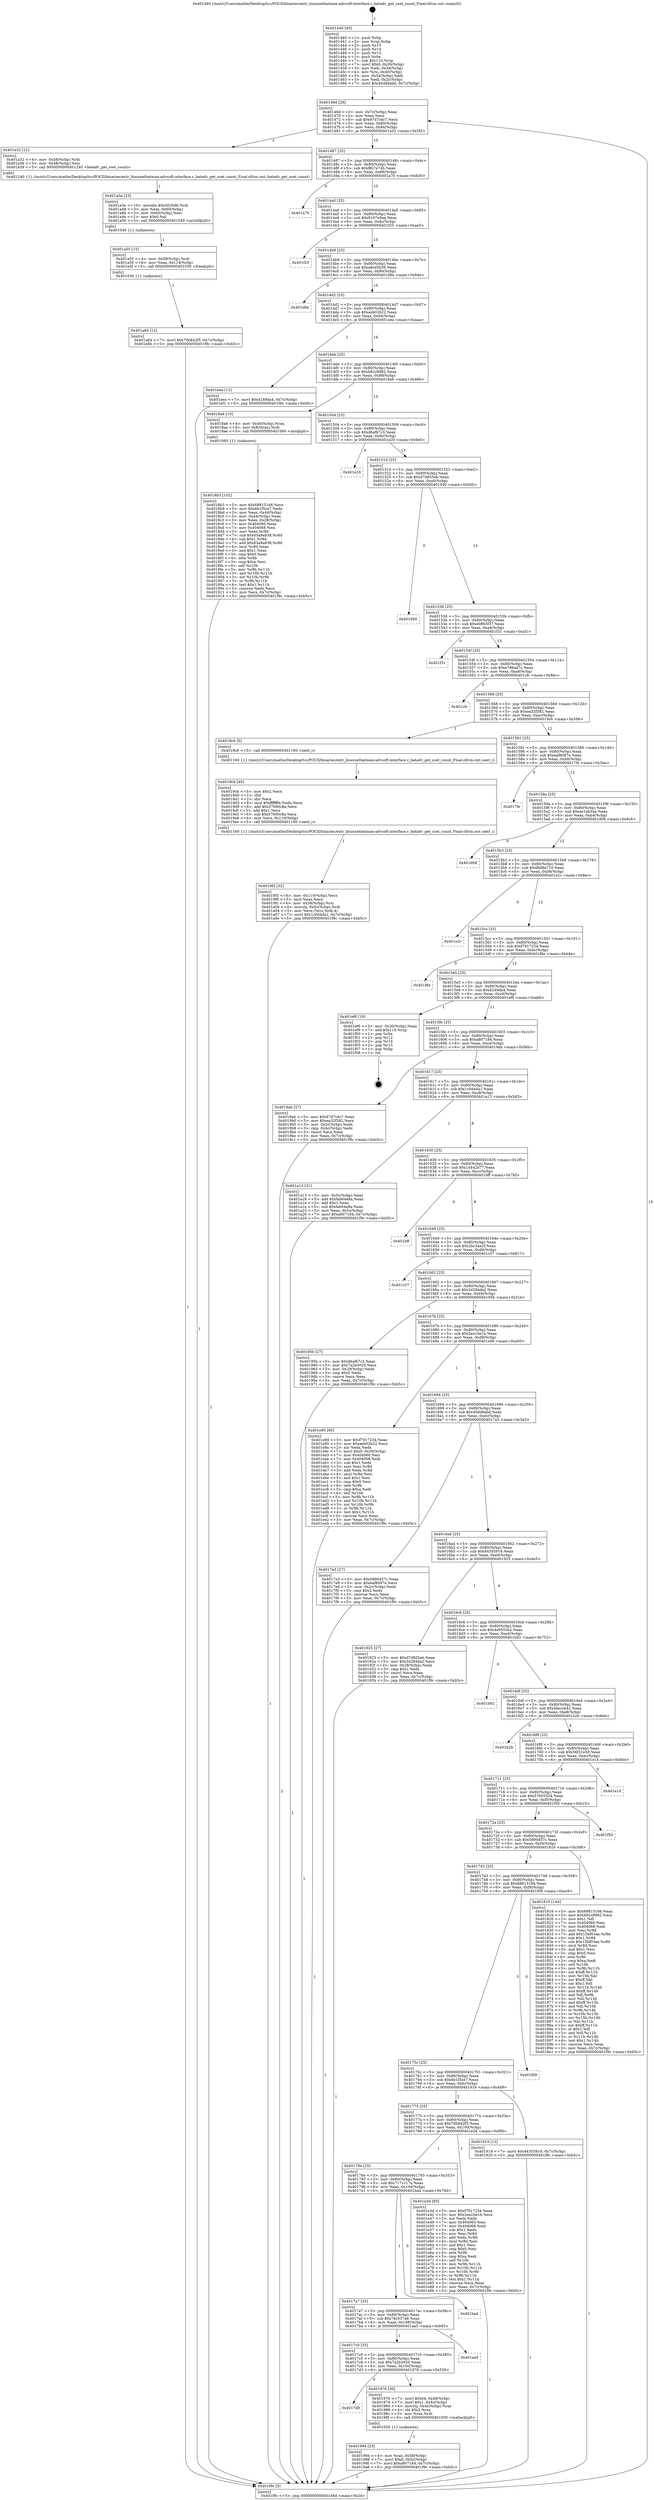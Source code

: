 digraph "0x401440" {
  label = "0x401440 (/mnt/c/Users/mathe/Desktop/tcc/POCII/binaries/extr_linuxnetbatman-advsoft-interface.c_batadv_get_sset_count_Final-ollvm.out::main(0))"
  labelloc = "t"
  node[shape=record]

  Entry [label="",width=0.3,height=0.3,shape=circle,fillcolor=black,style=filled]
  "0x40146d" [label="{
     0x40146d [26]\l
     | [instrs]\l
     &nbsp;&nbsp;0x40146d \<+3\>: mov -0x7c(%rbp),%eax\l
     &nbsp;&nbsp;0x401470 \<+2\>: mov %eax,%ecx\l
     &nbsp;&nbsp;0x401472 \<+6\>: sub $0x87d7cdc7,%ecx\l
     &nbsp;&nbsp;0x401478 \<+3\>: mov %eax,-0x80(%rbp)\l
     &nbsp;&nbsp;0x40147b \<+6\>: mov %ecx,-0x84(%rbp)\l
     &nbsp;&nbsp;0x401481 \<+6\>: je 0000000000401a32 \<main+0x5f2\>\l
  }"]
  "0x401a32" [label="{
     0x401a32 [12]\l
     | [instrs]\l
     &nbsp;&nbsp;0x401a32 \<+4\>: mov -0x58(%rbp),%rdi\l
     &nbsp;&nbsp;0x401a36 \<+3\>: mov -0x48(%rbp),%esi\l
     &nbsp;&nbsp;0x401a39 \<+5\>: call 0000000000401240 \<batadv_get_sset_count\>\l
     | [calls]\l
     &nbsp;&nbsp;0x401240 \{1\} (/mnt/c/Users/mathe/Desktop/tcc/POCII/binaries/extr_linuxnetbatman-advsoft-interface.c_batadv_get_sset_count_Final-ollvm.out::batadv_get_sset_count)\l
  }"]
  "0x401487" [label="{
     0x401487 [25]\l
     | [instrs]\l
     &nbsp;&nbsp;0x401487 \<+5\>: jmp 000000000040148c \<main+0x4c\>\l
     &nbsp;&nbsp;0x40148c \<+3\>: mov -0x80(%rbp),%eax\l
     &nbsp;&nbsp;0x40148f \<+5\>: sub $0x8fc7e74b,%eax\l
     &nbsp;&nbsp;0x401494 \<+6\>: mov %eax,-0x88(%rbp)\l
     &nbsp;&nbsp;0x40149a \<+6\>: je 0000000000401a70 \<main+0x630\>\l
  }"]
  Exit [label="",width=0.3,height=0.3,shape=circle,fillcolor=black,style=filled,peripheries=2]
  "0x401a70" [label="{
     0x401a70\l
  }", style=dashed]
  "0x4014a0" [label="{
     0x4014a0 [25]\l
     | [instrs]\l
     &nbsp;&nbsp;0x4014a0 \<+5\>: jmp 00000000004014a5 \<main+0x65\>\l
     &nbsp;&nbsp;0x4014a5 \<+3\>: mov -0x80(%rbp),%eax\l
     &nbsp;&nbsp;0x4014a8 \<+5\>: sub $0x9167e9aa,%eax\l
     &nbsp;&nbsp;0x4014ad \<+6\>: mov %eax,-0x8c(%rbp)\l
     &nbsp;&nbsp;0x4014b3 \<+6\>: je 0000000000401f25 \<main+0xae5\>\l
  }"]
  "0x401a64" [label="{
     0x401a64 [12]\l
     | [instrs]\l
     &nbsp;&nbsp;0x401a64 \<+7\>: movl $0x70b842f5,-0x7c(%rbp)\l
     &nbsp;&nbsp;0x401a6b \<+5\>: jmp 0000000000401f9c \<main+0xb5c\>\l
  }"]
  "0x401f25" [label="{
     0x401f25\l
  }", style=dashed]
  "0x4014b9" [label="{
     0x4014b9 [25]\l
     | [instrs]\l
     &nbsp;&nbsp;0x4014b9 \<+5\>: jmp 00000000004014be \<main+0x7e\>\l
     &nbsp;&nbsp;0x4014be \<+3\>: mov -0x80(%rbp),%eax\l
     &nbsp;&nbsp;0x4014c1 \<+5\>: sub $0xa8cd5b39,%eax\l
     &nbsp;&nbsp;0x4014c6 \<+6\>: mov %eax,-0x90(%rbp)\l
     &nbsp;&nbsp;0x4014cc \<+6\>: je 0000000000401d8e \<main+0x94e\>\l
  }"]
  "0x401a55" [label="{
     0x401a55 [15]\l
     | [instrs]\l
     &nbsp;&nbsp;0x401a55 \<+4\>: mov -0x58(%rbp),%rdi\l
     &nbsp;&nbsp;0x401a59 \<+6\>: mov %eax,-0x114(%rbp)\l
     &nbsp;&nbsp;0x401a5f \<+5\>: call 0000000000401030 \<free@plt\>\l
     | [calls]\l
     &nbsp;&nbsp;0x401030 \{1\} (unknown)\l
  }"]
  "0x401d8e" [label="{
     0x401d8e\l
  }", style=dashed]
  "0x4014d2" [label="{
     0x4014d2 [25]\l
     | [instrs]\l
     &nbsp;&nbsp;0x4014d2 \<+5\>: jmp 00000000004014d7 \<main+0x97\>\l
     &nbsp;&nbsp;0x4014d7 \<+3\>: mov -0x80(%rbp),%eax\l
     &nbsp;&nbsp;0x4014da \<+5\>: sub $0xaeb02b22,%eax\l
     &nbsp;&nbsp;0x4014df \<+6\>: mov %eax,-0x94(%rbp)\l
     &nbsp;&nbsp;0x4014e5 \<+6\>: je 0000000000401eea \<main+0xaaa\>\l
  }"]
  "0x401a3e" [label="{
     0x401a3e [23]\l
     | [instrs]\l
     &nbsp;&nbsp;0x401a3e \<+10\>: movabs $0x4020d6,%rdi\l
     &nbsp;&nbsp;0x401a48 \<+3\>: mov %eax,-0x60(%rbp)\l
     &nbsp;&nbsp;0x401a4b \<+3\>: mov -0x60(%rbp),%esi\l
     &nbsp;&nbsp;0x401a4e \<+2\>: mov $0x0,%al\l
     &nbsp;&nbsp;0x401a50 \<+5\>: call 0000000000401040 \<printf@plt\>\l
     | [calls]\l
     &nbsp;&nbsp;0x401040 \{1\} (unknown)\l
  }"]
  "0x401eea" [label="{
     0x401eea [12]\l
     | [instrs]\l
     &nbsp;&nbsp;0x401eea \<+7\>: movl $0x4249da4,-0x7c(%rbp)\l
     &nbsp;&nbsp;0x401ef1 \<+5\>: jmp 0000000000401f9c \<main+0xb5c\>\l
  }"]
  "0x4014eb" [label="{
     0x4014eb [25]\l
     | [instrs]\l
     &nbsp;&nbsp;0x4014eb \<+5\>: jmp 00000000004014f0 \<main+0xb0\>\l
     &nbsp;&nbsp;0x4014f0 \<+3\>: mov -0x80(%rbp),%eax\l
     &nbsp;&nbsp;0x4014f3 \<+5\>: sub $0xb92c9982,%eax\l
     &nbsp;&nbsp;0x4014f8 \<+6\>: mov %eax,-0x98(%rbp)\l
     &nbsp;&nbsp;0x4014fe \<+6\>: je 00000000004018a6 \<main+0x466\>\l
  }"]
  "0x4019f3" [label="{
     0x4019f3 [32]\l
     | [instrs]\l
     &nbsp;&nbsp;0x4019f3 \<+6\>: mov -0x110(%rbp),%ecx\l
     &nbsp;&nbsp;0x4019f9 \<+3\>: imul %eax,%ecx\l
     &nbsp;&nbsp;0x4019fc \<+4\>: mov -0x58(%rbp),%rsi\l
     &nbsp;&nbsp;0x401a00 \<+4\>: movslq -0x5c(%rbp),%rdi\l
     &nbsp;&nbsp;0x401a04 \<+3\>: mov %ecx,(%rsi,%rdi,4)\l
     &nbsp;&nbsp;0x401a07 \<+7\>: movl $0x1c0d4da1,-0x7c(%rbp)\l
     &nbsp;&nbsp;0x401a0e \<+5\>: jmp 0000000000401f9c \<main+0xb5c\>\l
  }"]
  "0x4018a6" [label="{
     0x4018a6 [13]\l
     | [instrs]\l
     &nbsp;&nbsp;0x4018a6 \<+4\>: mov -0x40(%rbp),%rax\l
     &nbsp;&nbsp;0x4018aa \<+4\>: mov 0x8(%rax),%rdi\l
     &nbsp;&nbsp;0x4018ae \<+5\>: call 0000000000401060 \<atoi@plt\>\l
     | [calls]\l
     &nbsp;&nbsp;0x401060 \{1\} (unknown)\l
  }"]
  "0x401504" [label="{
     0x401504 [25]\l
     | [instrs]\l
     &nbsp;&nbsp;0x401504 \<+5\>: jmp 0000000000401509 \<main+0xc9\>\l
     &nbsp;&nbsp;0x401509 \<+3\>: mov -0x80(%rbp),%eax\l
     &nbsp;&nbsp;0x40150c \<+5\>: sub $0xd6afb7c3,%eax\l
     &nbsp;&nbsp;0x401511 \<+6\>: mov %eax,-0x9c(%rbp)\l
     &nbsp;&nbsp;0x401517 \<+6\>: je 0000000000401e20 \<main+0x9e0\>\l
  }"]
  "0x4019cb" [label="{
     0x4019cb [40]\l
     | [instrs]\l
     &nbsp;&nbsp;0x4019cb \<+5\>: mov $0x2,%ecx\l
     &nbsp;&nbsp;0x4019d0 \<+1\>: cltd\l
     &nbsp;&nbsp;0x4019d1 \<+2\>: idiv %ecx\l
     &nbsp;&nbsp;0x4019d3 \<+6\>: imul $0xfffffffe,%edx,%ecx\l
     &nbsp;&nbsp;0x4019d9 \<+6\>: add $0x57690c8a,%ecx\l
     &nbsp;&nbsp;0x4019df \<+3\>: add $0x1,%ecx\l
     &nbsp;&nbsp;0x4019e2 \<+6\>: sub $0x57690c8a,%ecx\l
     &nbsp;&nbsp;0x4019e8 \<+6\>: mov %ecx,-0x110(%rbp)\l
     &nbsp;&nbsp;0x4019ee \<+5\>: call 0000000000401160 \<next_i\>\l
     | [calls]\l
     &nbsp;&nbsp;0x401160 \{1\} (/mnt/c/Users/mathe/Desktop/tcc/POCII/binaries/extr_linuxnetbatman-advsoft-interface.c_batadv_get_sset_count_Final-ollvm.out::next_i)\l
  }"]
  "0x401e20" [label="{
     0x401e20\l
  }", style=dashed]
  "0x40151d" [label="{
     0x40151d [25]\l
     | [instrs]\l
     &nbsp;&nbsp;0x40151d \<+5\>: jmp 0000000000401522 \<main+0xe2\>\l
     &nbsp;&nbsp;0x401522 \<+3\>: mov -0x80(%rbp),%eax\l
     &nbsp;&nbsp;0x401525 \<+5\>: sub $0xd7d855eb,%eax\l
     &nbsp;&nbsp;0x40152a \<+6\>: mov %eax,-0xa0(%rbp)\l
     &nbsp;&nbsp;0x401530 \<+6\>: je 0000000000401940 \<main+0x500\>\l
  }"]
  "0x401994" [label="{
     0x401994 [23]\l
     | [instrs]\l
     &nbsp;&nbsp;0x401994 \<+4\>: mov %rax,-0x58(%rbp)\l
     &nbsp;&nbsp;0x401998 \<+7\>: movl $0x0,-0x5c(%rbp)\l
     &nbsp;&nbsp;0x40199f \<+7\>: movl $0xa807184,-0x7c(%rbp)\l
     &nbsp;&nbsp;0x4019a6 \<+5\>: jmp 0000000000401f9c \<main+0xb5c\>\l
  }"]
  "0x401940" [label="{
     0x401940\l
  }", style=dashed]
  "0x401536" [label="{
     0x401536 [25]\l
     | [instrs]\l
     &nbsp;&nbsp;0x401536 \<+5\>: jmp 000000000040153b \<main+0xfb\>\l
     &nbsp;&nbsp;0x40153b \<+3\>: mov -0x80(%rbp),%eax\l
     &nbsp;&nbsp;0x40153e \<+5\>: sub $0xe0865f37,%eax\l
     &nbsp;&nbsp;0x401543 \<+6\>: mov %eax,-0xa4(%rbp)\l
     &nbsp;&nbsp;0x401549 \<+6\>: je 0000000000401f31 \<main+0xaf1\>\l
  }"]
  "0x4017d9" [label="{
     0x4017d9\l
  }", style=dashed]
  "0x401f31" [label="{
     0x401f31\l
  }", style=dashed]
  "0x40154f" [label="{
     0x40154f [25]\l
     | [instrs]\l
     &nbsp;&nbsp;0x40154f \<+5\>: jmp 0000000000401554 \<main+0x114\>\l
     &nbsp;&nbsp;0x401554 \<+3\>: mov -0x80(%rbp),%eax\l
     &nbsp;&nbsp;0x401557 \<+5\>: sub $0xe786ad7c,%eax\l
     &nbsp;&nbsp;0x40155c \<+6\>: mov %eax,-0xa8(%rbp)\l
     &nbsp;&nbsp;0x401562 \<+6\>: je 0000000000401cfc \<main+0x8bc\>\l
  }"]
  "0x401976" [label="{
     0x401976 [30]\l
     | [instrs]\l
     &nbsp;&nbsp;0x401976 \<+7\>: movl $0x64,-0x48(%rbp)\l
     &nbsp;&nbsp;0x40197d \<+7\>: movl $0x1,-0x4c(%rbp)\l
     &nbsp;&nbsp;0x401984 \<+4\>: movslq -0x4c(%rbp),%rax\l
     &nbsp;&nbsp;0x401988 \<+4\>: shl $0x2,%rax\l
     &nbsp;&nbsp;0x40198c \<+3\>: mov %rax,%rdi\l
     &nbsp;&nbsp;0x40198f \<+5\>: call 0000000000401050 \<malloc@plt\>\l
     | [calls]\l
     &nbsp;&nbsp;0x401050 \{1\} (unknown)\l
  }"]
  "0x401cfc" [label="{
     0x401cfc\l
  }", style=dashed]
  "0x401568" [label="{
     0x401568 [25]\l
     | [instrs]\l
     &nbsp;&nbsp;0x401568 \<+5\>: jmp 000000000040156d \<main+0x12d\>\l
     &nbsp;&nbsp;0x40156d \<+3\>: mov -0x80(%rbp),%eax\l
     &nbsp;&nbsp;0x401570 \<+5\>: sub $0xea32f382,%eax\l
     &nbsp;&nbsp;0x401575 \<+6\>: mov %eax,-0xac(%rbp)\l
     &nbsp;&nbsp;0x40157b \<+6\>: je 00000000004019c6 \<main+0x586\>\l
  }"]
  "0x4017c0" [label="{
     0x4017c0 [25]\l
     | [instrs]\l
     &nbsp;&nbsp;0x4017c0 \<+5\>: jmp 00000000004017c5 \<main+0x385\>\l
     &nbsp;&nbsp;0x4017c5 \<+3\>: mov -0x80(%rbp),%eax\l
     &nbsp;&nbsp;0x4017c8 \<+5\>: sub $0x7a2b3020,%eax\l
     &nbsp;&nbsp;0x4017cd \<+6\>: mov %eax,-0x10c(%rbp)\l
     &nbsp;&nbsp;0x4017d3 \<+6\>: je 0000000000401976 \<main+0x536\>\l
  }"]
  "0x4019c6" [label="{
     0x4019c6 [5]\l
     | [instrs]\l
     &nbsp;&nbsp;0x4019c6 \<+5\>: call 0000000000401160 \<next_i\>\l
     | [calls]\l
     &nbsp;&nbsp;0x401160 \{1\} (/mnt/c/Users/mathe/Desktop/tcc/POCII/binaries/extr_linuxnetbatman-advsoft-interface.c_batadv_get_sset_count_Final-ollvm.out::next_i)\l
  }"]
  "0x401581" [label="{
     0x401581 [25]\l
     | [instrs]\l
     &nbsp;&nbsp;0x401581 \<+5\>: jmp 0000000000401586 \<main+0x146\>\l
     &nbsp;&nbsp;0x401586 \<+3\>: mov -0x80(%rbp),%eax\l
     &nbsp;&nbsp;0x401589 \<+5\>: sub $0xeaf8087e,%eax\l
     &nbsp;&nbsp;0x40158e \<+6\>: mov %eax,-0xb0(%rbp)\l
     &nbsp;&nbsp;0x401594 \<+6\>: je 00000000004017fe \<main+0x3be\>\l
  }"]
  "0x401aa5" [label="{
     0x401aa5\l
  }", style=dashed]
  "0x4017fe" [label="{
     0x4017fe\l
  }", style=dashed]
  "0x40159a" [label="{
     0x40159a [25]\l
     | [instrs]\l
     &nbsp;&nbsp;0x40159a \<+5\>: jmp 000000000040159f \<main+0x15f\>\l
     &nbsp;&nbsp;0x40159f \<+3\>: mov -0x80(%rbp),%eax\l
     &nbsp;&nbsp;0x4015a2 \<+5\>: sub $0xee1ab34e,%eax\l
     &nbsp;&nbsp;0x4015a7 \<+6\>: mov %eax,-0xb4(%rbp)\l
     &nbsp;&nbsp;0x4015ad \<+6\>: je 0000000000401d08 \<main+0x8c8\>\l
  }"]
  "0x4017a7" [label="{
     0x4017a7 [25]\l
     | [instrs]\l
     &nbsp;&nbsp;0x4017a7 \<+5\>: jmp 00000000004017ac \<main+0x36c\>\l
     &nbsp;&nbsp;0x4017ac \<+3\>: mov -0x80(%rbp),%eax\l
     &nbsp;&nbsp;0x4017af \<+5\>: sub $0x78c537a9,%eax\l
     &nbsp;&nbsp;0x4017b4 \<+6\>: mov %eax,-0x108(%rbp)\l
     &nbsp;&nbsp;0x4017ba \<+6\>: je 0000000000401aa5 \<main+0x665\>\l
  }"]
  "0x401d08" [label="{
     0x401d08\l
  }", style=dashed]
  "0x4015b3" [label="{
     0x4015b3 [25]\l
     | [instrs]\l
     &nbsp;&nbsp;0x4015b3 \<+5\>: jmp 00000000004015b8 \<main+0x178\>\l
     &nbsp;&nbsp;0x4015b8 \<+3\>: mov -0x80(%rbp),%eax\l
     &nbsp;&nbsp;0x4015bb \<+5\>: sub $0xf6d9e710,%eax\l
     &nbsp;&nbsp;0x4015c0 \<+6\>: mov %eax,-0xb8(%rbp)\l
     &nbsp;&nbsp;0x4015c6 \<+6\>: je 0000000000401e2c \<main+0x9ec\>\l
  }"]
  "0x401bad" [label="{
     0x401bad\l
  }", style=dashed]
  "0x401e2c" [label="{
     0x401e2c\l
  }", style=dashed]
  "0x4015cc" [label="{
     0x4015cc [25]\l
     | [instrs]\l
     &nbsp;&nbsp;0x4015cc \<+5\>: jmp 00000000004015d1 \<main+0x191\>\l
     &nbsp;&nbsp;0x4015d1 \<+3\>: mov -0x80(%rbp),%eax\l
     &nbsp;&nbsp;0x4015d4 \<+5\>: sub $0xf7917234,%eax\l
     &nbsp;&nbsp;0x4015d9 \<+6\>: mov %eax,-0xbc(%rbp)\l
     &nbsp;&nbsp;0x4015df \<+6\>: je 0000000000401f8e \<main+0xb4e\>\l
  }"]
  "0x40178e" [label="{
     0x40178e [25]\l
     | [instrs]\l
     &nbsp;&nbsp;0x40178e \<+5\>: jmp 0000000000401793 \<main+0x353\>\l
     &nbsp;&nbsp;0x401793 \<+3\>: mov -0x80(%rbp),%eax\l
     &nbsp;&nbsp;0x401796 \<+5\>: sub $0x7171c17e,%eax\l
     &nbsp;&nbsp;0x40179b \<+6\>: mov %eax,-0x104(%rbp)\l
     &nbsp;&nbsp;0x4017a1 \<+6\>: je 0000000000401bad \<main+0x76d\>\l
  }"]
  "0x401f8e" [label="{
     0x401f8e\l
  }", style=dashed]
  "0x4015e5" [label="{
     0x4015e5 [25]\l
     | [instrs]\l
     &nbsp;&nbsp;0x4015e5 \<+5\>: jmp 00000000004015ea \<main+0x1aa\>\l
     &nbsp;&nbsp;0x4015ea \<+3\>: mov -0x80(%rbp),%eax\l
     &nbsp;&nbsp;0x4015ed \<+5\>: sub $0x4249da4,%eax\l
     &nbsp;&nbsp;0x4015f2 \<+6\>: mov %eax,-0xc0(%rbp)\l
     &nbsp;&nbsp;0x4015f8 \<+6\>: je 0000000000401ef6 \<main+0xab6\>\l
  }"]
  "0x401e3d" [label="{
     0x401e3d [83]\l
     | [instrs]\l
     &nbsp;&nbsp;0x401e3d \<+5\>: mov $0xf7917234,%eax\l
     &nbsp;&nbsp;0x401e42 \<+5\>: mov $0x2ea1be1b,%ecx\l
     &nbsp;&nbsp;0x401e47 \<+2\>: xor %edx,%edx\l
     &nbsp;&nbsp;0x401e49 \<+7\>: mov 0x404060,%esi\l
     &nbsp;&nbsp;0x401e50 \<+7\>: mov 0x404068,%edi\l
     &nbsp;&nbsp;0x401e57 \<+3\>: sub $0x1,%edx\l
     &nbsp;&nbsp;0x401e5a \<+3\>: mov %esi,%r8d\l
     &nbsp;&nbsp;0x401e5d \<+3\>: add %edx,%r8d\l
     &nbsp;&nbsp;0x401e60 \<+4\>: imul %r8d,%esi\l
     &nbsp;&nbsp;0x401e64 \<+3\>: and $0x1,%esi\l
     &nbsp;&nbsp;0x401e67 \<+3\>: cmp $0x0,%esi\l
     &nbsp;&nbsp;0x401e6a \<+4\>: sete %r9b\l
     &nbsp;&nbsp;0x401e6e \<+3\>: cmp $0xa,%edi\l
     &nbsp;&nbsp;0x401e71 \<+4\>: setl %r10b\l
     &nbsp;&nbsp;0x401e75 \<+3\>: mov %r9b,%r11b\l
     &nbsp;&nbsp;0x401e78 \<+3\>: and %r10b,%r11b\l
     &nbsp;&nbsp;0x401e7b \<+3\>: xor %r10b,%r9b\l
     &nbsp;&nbsp;0x401e7e \<+3\>: or %r9b,%r11b\l
     &nbsp;&nbsp;0x401e81 \<+4\>: test $0x1,%r11b\l
     &nbsp;&nbsp;0x401e85 \<+3\>: cmovne %ecx,%eax\l
     &nbsp;&nbsp;0x401e88 \<+3\>: mov %eax,-0x7c(%rbp)\l
     &nbsp;&nbsp;0x401e8b \<+5\>: jmp 0000000000401f9c \<main+0xb5c\>\l
  }"]
  "0x401ef6" [label="{
     0x401ef6 [19]\l
     | [instrs]\l
     &nbsp;&nbsp;0x401ef6 \<+3\>: mov -0x30(%rbp),%eax\l
     &nbsp;&nbsp;0x401ef9 \<+7\>: add $0x110,%rsp\l
     &nbsp;&nbsp;0x401f00 \<+1\>: pop %rbx\l
     &nbsp;&nbsp;0x401f01 \<+2\>: pop %r12\l
     &nbsp;&nbsp;0x401f03 \<+2\>: pop %r14\l
     &nbsp;&nbsp;0x401f05 \<+2\>: pop %r15\l
     &nbsp;&nbsp;0x401f07 \<+1\>: pop %rbp\l
     &nbsp;&nbsp;0x401f08 \<+1\>: ret\l
  }"]
  "0x4015fe" [label="{
     0x4015fe [25]\l
     | [instrs]\l
     &nbsp;&nbsp;0x4015fe \<+5\>: jmp 0000000000401603 \<main+0x1c3\>\l
     &nbsp;&nbsp;0x401603 \<+3\>: mov -0x80(%rbp),%eax\l
     &nbsp;&nbsp;0x401606 \<+5\>: sub $0xa807184,%eax\l
     &nbsp;&nbsp;0x40160b \<+6\>: mov %eax,-0xc4(%rbp)\l
     &nbsp;&nbsp;0x401611 \<+6\>: je 00000000004019ab \<main+0x56b\>\l
  }"]
  "0x401775" [label="{
     0x401775 [25]\l
     | [instrs]\l
     &nbsp;&nbsp;0x401775 \<+5\>: jmp 000000000040177a \<main+0x33a\>\l
     &nbsp;&nbsp;0x40177a \<+3\>: mov -0x80(%rbp),%eax\l
     &nbsp;&nbsp;0x40177d \<+5\>: sub $0x70b842f5,%eax\l
     &nbsp;&nbsp;0x401782 \<+6\>: mov %eax,-0x100(%rbp)\l
     &nbsp;&nbsp;0x401788 \<+6\>: je 0000000000401e3d \<main+0x9fd\>\l
  }"]
  "0x4019ab" [label="{
     0x4019ab [27]\l
     | [instrs]\l
     &nbsp;&nbsp;0x4019ab \<+5\>: mov $0x87d7cdc7,%eax\l
     &nbsp;&nbsp;0x4019b0 \<+5\>: mov $0xea32f382,%ecx\l
     &nbsp;&nbsp;0x4019b5 \<+3\>: mov -0x5c(%rbp),%edx\l
     &nbsp;&nbsp;0x4019b8 \<+3\>: cmp -0x4c(%rbp),%edx\l
     &nbsp;&nbsp;0x4019bb \<+3\>: cmovl %ecx,%eax\l
     &nbsp;&nbsp;0x4019be \<+3\>: mov %eax,-0x7c(%rbp)\l
     &nbsp;&nbsp;0x4019c1 \<+5\>: jmp 0000000000401f9c \<main+0xb5c\>\l
  }"]
  "0x401617" [label="{
     0x401617 [25]\l
     | [instrs]\l
     &nbsp;&nbsp;0x401617 \<+5\>: jmp 000000000040161c \<main+0x1dc\>\l
     &nbsp;&nbsp;0x40161c \<+3\>: mov -0x80(%rbp),%eax\l
     &nbsp;&nbsp;0x40161f \<+5\>: sub $0x1c0d4da1,%eax\l
     &nbsp;&nbsp;0x401624 \<+6\>: mov %eax,-0xc8(%rbp)\l
     &nbsp;&nbsp;0x40162a \<+6\>: je 0000000000401a13 \<main+0x5d3\>\l
  }"]
  "0x401919" [label="{
     0x401919 [12]\l
     | [instrs]\l
     &nbsp;&nbsp;0x401919 \<+7\>: movl $0x44355916,-0x7c(%rbp)\l
     &nbsp;&nbsp;0x401920 \<+5\>: jmp 0000000000401f9c \<main+0xb5c\>\l
  }"]
  "0x401a13" [label="{
     0x401a13 [31]\l
     | [instrs]\l
     &nbsp;&nbsp;0x401a13 \<+3\>: mov -0x5c(%rbp),%eax\l
     &nbsp;&nbsp;0x401a16 \<+5\>: add $0xfab64e8a,%eax\l
     &nbsp;&nbsp;0x401a1b \<+3\>: add $0x1,%eax\l
     &nbsp;&nbsp;0x401a1e \<+5\>: sub $0xfab64e8a,%eax\l
     &nbsp;&nbsp;0x401a23 \<+3\>: mov %eax,-0x5c(%rbp)\l
     &nbsp;&nbsp;0x401a26 \<+7\>: movl $0xa807184,-0x7c(%rbp)\l
     &nbsp;&nbsp;0x401a2d \<+5\>: jmp 0000000000401f9c \<main+0xb5c\>\l
  }"]
  "0x401630" [label="{
     0x401630 [25]\l
     | [instrs]\l
     &nbsp;&nbsp;0x401630 \<+5\>: jmp 0000000000401635 \<main+0x1f5\>\l
     &nbsp;&nbsp;0x401635 \<+3\>: mov -0x80(%rbp),%eax\l
     &nbsp;&nbsp;0x401638 \<+5\>: sub $0x1d442b77,%eax\l
     &nbsp;&nbsp;0x40163d \<+6\>: mov %eax,-0xcc(%rbp)\l
     &nbsp;&nbsp;0x401643 \<+6\>: je 0000000000401bff \<main+0x7bf\>\l
  }"]
  "0x40175c" [label="{
     0x40175c [25]\l
     | [instrs]\l
     &nbsp;&nbsp;0x40175c \<+5\>: jmp 0000000000401761 \<main+0x321\>\l
     &nbsp;&nbsp;0x401761 \<+3\>: mov -0x80(%rbp),%eax\l
     &nbsp;&nbsp;0x401764 \<+5\>: sub $0x6b1f5ce7,%eax\l
     &nbsp;&nbsp;0x401769 \<+6\>: mov %eax,-0xfc(%rbp)\l
     &nbsp;&nbsp;0x40176f \<+6\>: je 0000000000401919 \<main+0x4d9\>\l
  }"]
  "0x401bff" [label="{
     0x401bff\l
  }", style=dashed]
  "0x401649" [label="{
     0x401649 [25]\l
     | [instrs]\l
     &nbsp;&nbsp;0x401649 \<+5\>: jmp 000000000040164e \<main+0x20e\>\l
     &nbsp;&nbsp;0x40164e \<+3\>: mov -0x80(%rbp),%eax\l
     &nbsp;&nbsp;0x401651 \<+5\>: sub $0x2bc34a2f,%eax\l
     &nbsp;&nbsp;0x401656 \<+6\>: mov %eax,-0xd0(%rbp)\l
     &nbsp;&nbsp;0x40165c \<+6\>: je 0000000000401c57 \<main+0x817\>\l
  }"]
  "0x401f09" [label="{
     0x401f09\l
  }", style=dashed]
  "0x401c57" [label="{
     0x401c57\l
  }", style=dashed]
  "0x401662" [label="{
     0x401662 [25]\l
     | [instrs]\l
     &nbsp;&nbsp;0x401662 \<+5\>: jmp 0000000000401667 \<main+0x227\>\l
     &nbsp;&nbsp;0x401667 \<+3\>: mov -0x80(%rbp),%eax\l
     &nbsp;&nbsp;0x40166a \<+5\>: sub $0x2d284da2,%eax\l
     &nbsp;&nbsp;0x40166f \<+6\>: mov %eax,-0xd4(%rbp)\l
     &nbsp;&nbsp;0x401675 \<+6\>: je 000000000040195b \<main+0x51b\>\l
  }"]
  "0x4018b3" [label="{
     0x4018b3 [102]\l
     | [instrs]\l
     &nbsp;&nbsp;0x4018b3 \<+5\>: mov $0x68815166,%ecx\l
     &nbsp;&nbsp;0x4018b8 \<+5\>: mov $0x6b1f5ce7,%edx\l
     &nbsp;&nbsp;0x4018bd \<+3\>: mov %eax,-0x44(%rbp)\l
     &nbsp;&nbsp;0x4018c0 \<+3\>: mov -0x44(%rbp),%eax\l
     &nbsp;&nbsp;0x4018c3 \<+3\>: mov %eax,-0x28(%rbp)\l
     &nbsp;&nbsp;0x4018c6 \<+7\>: mov 0x404060,%eax\l
     &nbsp;&nbsp;0x4018cd \<+7\>: mov 0x404068,%esi\l
     &nbsp;&nbsp;0x4018d4 \<+3\>: mov %eax,%r8d\l
     &nbsp;&nbsp;0x4018d7 \<+7\>: sub $0x63a9a838,%r8d\l
     &nbsp;&nbsp;0x4018de \<+4\>: sub $0x1,%r8d\l
     &nbsp;&nbsp;0x4018e2 \<+7\>: add $0x63a9a838,%r8d\l
     &nbsp;&nbsp;0x4018e9 \<+4\>: imul %r8d,%eax\l
     &nbsp;&nbsp;0x4018ed \<+3\>: and $0x1,%eax\l
     &nbsp;&nbsp;0x4018f0 \<+3\>: cmp $0x0,%eax\l
     &nbsp;&nbsp;0x4018f3 \<+4\>: sete %r9b\l
     &nbsp;&nbsp;0x4018f7 \<+3\>: cmp $0xa,%esi\l
     &nbsp;&nbsp;0x4018fa \<+4\>: setl %r10b\l
     &nbsp;&nbsp;0x4018fe \<+3\>: mov %r9b,%r11b\l
     &nbsp;&nbsp;0x401901 \<+3\>: and %r10b,%r11b\l
     &nbsp;&nbsp;0x401904 \<+3\>: xor %r10b,%r9b\l
     &nbsp;&nbsp;0x401907 \<+3\>: or %r9b,%r11b\l
     &nbsp;&nbsp;0x40190a \<+4\>: test $0x1,%r11b\l
     &nbsp;&nbsp;0x40190e \<+3\>: cmovne %edx,%ecx\l
     &nbsp;&nbsp;0x401911 \<+3\>: mov %ecx,-0x7c(%rbp)\l
     &nbsp;&nbsp;0x401914 \<+5\>: jmp 0000000000401f9c \<main+0xb5c\>\l
  }"]
  "0x40195b" [label="{
     0x40195b [27]\l
     | [instrs]\l
     &nbsp;&nbsp;0x40195b \<+5\>: mov $0xd6afb7c3,%eax\l
     &nbsp;&nbsp;0x401960 \<+5\>: mov $0x7a2b3020,%ecx\l
     &nbsp;&nbsp;0x401965 \<+3\>: mov -0x28(%rbp),%edx\l
     &nbsp;&nbsp;0x401968 \<+3\>: cmp $0x0,%edx\l
     &nbsp;&nbsp;0x40196b \<+3\>: cmove %ecx,%eax\l
     &nbsp;&nbsp;0x40196e \<+3\>: mov %eax,-0x7c(%rbp)\l
     &nbsp;&nbsp;0x401971 \<+5\>: jmp 0000000000401f9c \<main+0xb5c\>\l
  }"]
  "0x40167b" [label="{
     0x40167b [25]\l
     | [instrs]\l
     &nbsp;&nbsp;0x40167b \<+5\>: jmp 0000000000401680 \<main+0x240\>\l
     &nbsp;&nbsp;0x401680 \<+3\>: mov -0x80(%rbp),%eax\l
     &nbsp;&nbsp;0x401683 \<+5\>: sub $0x2ea1be1b,%eax\l
     &nbsp;&nbsp;0x401688 \<+6\>: mov %eax,-0xd8(%rbp)\l
     &nbsp;&nbsp;0x40168e \<+6\>: je 0000000000401e90 \<main+0xa50\>\l
  }"]
  "0x401743" [label="{
     0x401743 [25]\l
     | [instrs]\l
     &nbsp;&nbsp;0x401743 \<+5\>: jmp 0000000000401748 \<main+0x308\>\l
     &nbsp;&nbsp;0x401748 \<+3\>: mov -0x80(%rbp),%eax\l
     &nbsp;&nbsp;0x40174b \<+5\>: sub $0x68815166,%eax\l
     &nbsp;&nbsp;0x401750 \<+6\>: mov %eax,-0xf8(%rbp)\l
     &nbsp;&nbsp;0x401756 \<+6\>: je 0000000000401f09 \<main+0xac9\>\l
  }"]
  "0x401e90" [label="{
     0x401e90 [90]\l
     | [instrs]\l
     &nbsp;&nbsp;0x401e90 \<+5\>: mov $0xf7917234,%eax\l
     &nbsp;&nbsp;0x401e95 \<+5\>: mov $0xaeb02b22,%ecx\l
     &nbsp;&nbsp;0x401e9a \<+2\>: xor %edx,%edx\l
     &nbsp;&nbsp;0x401e9c \<+7\>: movl $0x0,-0x30(%rbp)\l
     &nbsp;&nbsp;0x401ea3 \<+7\>: mov 0x404060,%esi\l
     &nbsp;&nbsp;0x401eaa \<+7\>: mov 0x404068,%edi\l
     &nbsp;&nbsp;0x401eb1 \<+3\>: sub $0x1,%edx\l
     &nbsp;&nbsp;0x401eb4 \<+3\>: mov %esi,%r8d\l
     &nbsp;&nbsp;0x401eb7 \<+3\>: add %edx,%r8d\l
     &nbsp;&nbsp;0x401eba \<+4\>: imul %r8d,%esi\l
     &nbsp;&nbsp;0x401ebe \<+3\>: and $0x1,%esi\l
     &nbsp;&nbsp;0x401ec1 \<+3\>: cmp $0x0,%esi\l
     &nbsp;&nbsp;0x401ec4 \<+4\>: sete %r9b\l
     &nbsp;&nbsp;0x401ec8 \<+3\>: cmp $0xa,%edi\l
     &nbsp;&nbsp;0x401ecb \<+4\>: setl %r10b\l
     &nbsp;&nbsp;0x401ecf \<+3\>: mov %r9b,%r11b\l
     &nbsp;&nbsp;0x401ed2 \<+3\>: and %r10b,%r11b\l
     &nbsp;&nbsp;0x401ed5 \<+3\>: xor %r10b,%r9b\l
     &nbsp;&nbsp;0x401ed8 \<+3\>: or %r9b,%r11b\l
     &nbsp;&nbsp;0x401edb \<+4\>: test $0x1,%r11b\l
     &nbsp;&nbsp;0x401edf \<+3\>: cmovne %ecx,%eax\l
     &nbsp;&nbsp;0x401ee2 \<+3\>: mov %eax,-0x7c(%rbp)\l
     &nbsp;&nbsp;0x401ee5 \<+5\>: jmp 0000000000401f9c \<main+0xb5c\>\l
  }"]
  "0x401694" [label="{
     0x401694 [25]\l
     | [instrs]\l
     &nbsp;&nbsp;0x401694 \<+5\>: jmp 0000000000401699 \<main+0x259\>\l
     &nbsp;&nbsp;0x401699 \<+3\>: mov -0x80(%rbp),%eax\l
     &nbsp;&nbsp;0x40169c \<+5\>: sub $0x40dd9abd,%eax\l
     &nbsp;&nbsp;0x4016a1 \<+6\>: mov %eax,-0xdc(%rbp)\l
     &nbsp;&nbsp;0x4016a7 \<+6\>: je 00000000004017e3 \<main+0x3a3\>\l
  }"]
  "0x401816" [label="{
     0x401816 [144]\l
     | [instrs]\l
     &nbsp;&nbsp;0x401816 \<+5\>: mov $0x68815166,%eax\l
     &nbsp;&nbsp;0x40181b \<+5\>: mov $0xb92c9982,%ecx\l
     &nbsp;&nbsp;0x401820 \<+2\>: mov $0x1,%dl\l
     &nbsp;&nbsp;0x401822 \<+7\>: mov 0x404060,%esi\l
     &nbsp;&nbsp;0x401829 \<+7\>: mov 0x404068,%edi\l
     &nbsp;&nbsp;0x401830 \<+3\>: mov %esi,%r8d\l
     &nbsp;&nbsp;0x401833 \<+7\>: add $0x15bf03ae,%r8d\l
     &nbsp;&nbsp;0x40183a \<+4\>: sub $0x1,%r8d\l
     &nbsp;&nbsp;0x40183e \<+7\>: sub $0x15bf03ae,%r8d\l
     &nbsp;&nbsp;0x401845 \<+4\>: imul %r8d,%esi\l
     &nbsp;&nbsp;0x401849 \<+3\>: and $0x1,%esi\l
     &nbsp;&nbsp;0x40184c \<+3\>: cmp $0x0,%esi\l
     &nbsp;&nbsp;0x40184f \<+4\>: sete %r9b\l
     &nbsp;&nbsp;0x401853 \<+3\>: cmp $0xa,%edi\l
     &nbsp;&nbsp;0x401856 \<+4\>: setl %r10b\l
     &nbsp;&nbsp;0x40185a \<+3\>: mov %r9b,%r11b\l
     &nbsp;&nbsp;0x40185d \<+4\>: xor $0xff,%r11b\l
     &nbsp;&nbsp;0x401861 \<+3\>: mov %r10b,%bl\l
     &nbsp;&nbsp;0x401864 \<+3\>: xor $0xff,%bl\l
     &nbsp;&nbsp;0x401867 \<+3\>: xor $0x1,%dl\l
     &nbsp;&nbsp;0x40186a \<+3\>: mov %r11b,%r14b\l
     &nbsp;&nbsp;0x40186d \<+4\>: and $0xff,%r14b\l
     &nbsp;&nbsp;0x401871 \<+3\>: and %dl,%r9b\l
     &nbsp;&nbsp;0x401874 \<+3\>: mov %bl,%r15b\l
     &nbsp;&nbsp;0x401877 \<+4\>: and $0xff,%r15b\l
     &nbsp;&nbsp;0x40187b \<+3\>: and %dl,%r10b\l
     &nbsp;&nbsp;0x40187e \<+3\>: or %r9b,%r14b\l
     &nbsp;&nbsp;0x401881 \<+3\>: or %r10b,%r15b\l
     &nbsp;&nbsp;0x401884 \<+3\>: xor %r15b,%r14b\l
     &nbsp;&nbsp;0x401887 \<+3\>: or %bl,%r11b\l
     &nbsp;&nbsp;0x40188a \<+4\>: xor $0xff,%r11b\l
     &nbsp;&nbsp;0x40188e \<+3\>: or $0x1,%dl\l
     &nbsp;&nbsp;0x401891 \<+3\>: and %dl,%r11b\l
     &nbsp;&nbsp;0x401894 \<+3\>: or %r11b,%r14b\l
     &nbsp;&nbsp;0x401897 \<+4\>: test $0x1,%r14b\l
     &nbsp;&nbsp;0x40189b \<+3\>: cmovne %ecx,%eax\l
     &nbsp;&nbsp;0x40189e \<+3\>: mov %eax,-0x7c(%rbp)\l
     &nbsp;&nbsp;0x4018a1 \<+5\>: jmp 0000000000401f9c \<main+0xb5c\>\l
  }"]
  "0x4017e3" [label="{
     0x4017e3 [27]\l
     | [instrs]\l
     &nbsp;&nbsp;0x4017e3 \<+5\>: mov $0x5890457c,%eax\l
     &nbsp;&nbsp;0x4017e8 \<+5\>: mov $0xeaf8087e,%ecx\l
     &nbsp;&nbsp;0x4017ed \<+3\>: mov -0x2c(%rbp),%edx\l
     &nbsp;&nbsp;0x4017f0 \<+3\>: cmp $0x2,%edx\l
     &nbsp;&nbsp;0x4017f3 \<+3\>: cmovne %ecx,%eax\l
     &nbsp;&nbsp;0x4017f6 \<+3\>: mov %eax,-0x7c(%rbp)\l
     &nbsp;&nbsp;0x4017f9 \<+5\>: jmp 0000000000401f9c \<main+0xb5c\>\l
  }"]
  "0x4016ad" [label="{
     0x4016ad [25]\l
     | [instrs]\l
     &nbsp;&nbsp;0x4016ad \<+5\>: jmp 00000000004016b2 \<main+0x272\>\l
     &nbsp;&nbsp;0x4016b2 \<+3\>: mov -0x80(%rbp),%eax\l
     &nbsp;&nbsp;0x4016b5 \<+5\>: sub $0x44355916,%eax\l
     &nbsp;&nbsp;0x4016ba \<+6\>: mov %eax,-0xe0(%rbp)\l
     &nbsp;&nbsp;0x4016c0 \<+6\>: je 0000000000401925 \<main+0x4e5\>\l
  }"]
  "0x401f9c" [label="{
     0x401f9c [5]\l
     | [instrs]\l
     &nbsp;&nbsp;0x401f9c \<+5\>: jmp 000000000040146d \<main+0x2d\>\l
  }"]
  "0x401440" [label="{
     0x401440 [45]\l
     | [instrs]\l
     &nbsp;&nbsp;0x401440 \<+1\>: push %rbp\l
     &nbsp;&nbsp;0x401441 \<+3\>: mov %rsp,%rbp\l
     &nbsp;&nbsp;0x401444 \<+2\>: push %r15\l
     &nbsp;&nbsp;0x401446 \<+2\>: push %r14\l
     &nbsp;&nbsp;0x401448 \<+2\>: push %r12\l
     &nbsp;&nbsp;0x40144a \<+1\>: push %rbx\l
     &nbsp;&nbsp;0x40144b \<+7\>: sub $0x110,%rsp\l
     &nbsp;&nbsp;0x401452 \<+7\>: movl $0x0,-0x30(%rbp)\l
     &nbsp;&nbsp;0x401459 \<+3\>: mov %edi,-0x34(%rbp)\l
     &nbsp;&nbsp;0x40145c \<+4\>: mov %rsi,-0x40(%rbp)\l
     &nbsp;&nbsp;0x401460 \<+3\>: mov -0x34(%rbp),%edi\l
     &nbsp;&nbsp;0x401463 \<+3\>: mov %edi,-0x2c(%rbp)\l
     &nbsp;&nbsp;0x401466 \<+7\>: movl $0x40dd9abd,-0x7c(%rbp)\l
  }"]
  "0x40172a" [label="{
     0x40172a [25]\l
     | [instrs]\l
     &nbsp;&nbsp;0x40172a \<+5\>: jmp 000000000040172f \<main+0x2ef\>\l
     &nbsp;&nbsp;0x40172f \<+3\>: mov -0x80(%rbp),%eax\l
     &nbsp;&nbsp;0x401732 \<+5\>: sub $0x5890457c,%eax\l
     &nbsp;&nbsp;0x401737 \<+6\>: mov %eax,-0xf4(%rbp)\l
     &nbsp;&nbsp;0x40173d \<+6\>: je 0000000000401816 \<main+0x3d6\>\l
  }"]
  "0x401925" [label="{
     0x401925 [27]\l
     | [instrs]\l
     &nbsp;&nbsp;0x401925 \<+5\>: mov $0xd7d855eb,%eax\l
     &nbsp;&nbsp;0x40192a \<+5\>: mov $0x2d284da2,%ecx\l
     &nbsp;&nbsp;0x40192f \<+3\>: mov -0x28(%rbp),%edx\l
     &nbsp;&nbsp;0x401932 \<+3\>: cmp $0x1,%edx\l
     &nbsp;&nbsp;0x401935 \<+3\>: cmovl %ecx,%eax\l
     &nbsp;&nbsp;0x401938 \<+3\>: mov %eax,-0x7c(%rbp)\l
     &nbsp;&nbsp;0x40193b \<+5\>: jmp 0000000000401f9c \<main+0xb5c\>\l
  }"]
  "0x4016c6" [label="{
     0x4016c6 [25]\l
     | [instrs]\l
     &nbsp;&nbsp;0x4016c6 \<+5\>: jmp 00000000004016cb \<main+0x28b\>\l
     &nbsp;&nbsp;0x4016cb \<+3\>: mov -0x80(%rbp),%eax\l
     &nbsp;&nbsp;0x4016ce \<+5\>: sub $0x4a9553e2,%eax\l
     &nbsp;&nbsp;0x4016d3 \<+6\>: mov %eax,-0xe4(%rbp)\l
     &nbsp;&nbsp;0x4016d9 \<+6\>: je 0000000000401b92 \<main+0x752\>\l
  }"]
  "0x401f50" [label="{
     0x401f50\l
  }", style=dashed]
  "0x401b92" [label="{
     0x401b92\l
  }", style=dashed]
  "0x4016df" [label="{
     0x4016df [25]\l
     | [instrs]\l
     &nbsp;&nbsp;0x4016df \<+5\>: jmp 00000000004016e4 \<main+0x2a4\>\l
     &nbsp;&nbsp;0x4016e4 \<+3\>: mov -0x80(%rbp),%eax\l
     &nbsp;&nbsp;0x4016e7 \<+5\>: sub $0x4beccb42,%eax\l
     &nbsp;&nbsp;0x4016ec \<+6\>: mov %eax,-0xe8(%rbp)\l
     &nbsp;&nbsp;0x4016f2 \<+6\>: je 0000000000401b2b \<main+0x6eb\>\l
  }"]
  "0x401711" [label="{
     0x401711 [25]\l
     | [instrs]\l
     &nbsp;&nbsp;0x401711 \<+5\>: jmp 0000000000401716 \<main+0x2d6\>\l
     &nbsp;&nbsp;0x401716 \<+3\>: mov -0x80(%rbp),%eax\l
     &nbsp;&nbsp;0x401719 \<+5\>: sub $0x57605534,%eax\l
     &nbsp;&nbsp;0x40171e \<+6\>: mov %eax,-0xf0(%rbp)\l
     &nbsp;&nbsp;0x401724 \<+6\>: je 0000000000401f50 \<main+0xb10\>\l
  }"]
  "0x401b2b" [label="{
     0x401b2b\l
  }", style=dashed]
  "0x4016f8" [label="{
     0x4016f8 [25]\l
     | [instrs]\l
     &nbsp;&nbsp;0x4016f8 \<+5\>: jmp 00000000004016fd \<main+0x2bd\>\l
     &nbsp;&nbsp;0x4016fd \<+3\>: mov -0x80(%rbp),%eax\l
     &nbsp;&nbsp;0x401700 \<+5\>: sub $0x56f31e30,%eax\l
     &nbsp;&nbsp;0x401705 \<+6\>: mov %eax,-0xec(%rbp)\l
     &nbsp;&nbsp;0x40170b \<+6\>: je 0000000000401e14 \<main+0x9d4\>\l
  }"]
  "0x401e14" [label="{
     0x401e14\l
  }", style=dashed]
  Entry -> "0x401440" [label=" 1"]
  "0x40146d" -> "0x401a32" [label=" 1"]
  "0x40146d" -> "0x401487" [label=" 15"]
  "0x401ef6" -> Exit [label=" 1"]
  "0x401487" -> "0x401a70" [label=" 0"]
  "0x401487" -> "0x4014a0" [label=" 15"]
  "0x401eea" -> "0x401f9c" [label=" 1"]
  "0x4014a0" -> "0x401f25" [label=" 0"]
  "0x4014a0" -> "0x4014b9" [label=" 15"]
  "0x401e90" -> "0x401f9c" [label=" 1"]
  "0x4014b9" -> "0x401d8e" [label=" 0"]
  "0x4014b9" -> "0x4014d2" [label=" 15"]
  "0x401e3d" -> "0x401f9c" [label=" 1"]
  "0x4014d2" -> "0x401eea" [label=" 1"]
  "0x4014d2" -> "0x4014eb" [label=" 14"]
  "0x401a64" -> "0x401f9c" [label=" 1"]
  "0x4014eb" -> "0x4018a6" [label=" 1"]
  "0x4014eb" -> "0x401504" [label=" 13"]
  "0x401a55" -> "0x401a64" [label=" 1"]
  "0x401504" -> "0x401e20" [label=" 0"]
  "0x401504" -> "0x40151d" [label=" 13"]
  "0x401a3e" -> "0x401a55" [label=" 1"]
  "0x40151d" -> "0x401940" [label=" 0"]
  "0x40151d" -> "0x401536" [label=" 13"]
  "0x401a32" -> "0x401a3e" [label=" 1"]
  "0x401536" -> "0x401f31" [label=" 0"]
  "0x401536" -> "0x40154f" [label=" 13"]
  "0x401a13" -> "0x401f9c" [label=" 1"]
  "0x40154f" -> "0x401cfc" [label=" 0"]
  "0x40154f" -> "0x401568" [label=" 13"]
  "0x4019f3" -> "0x401f9c" [label=" 1"]
  "0x401568" -> "0x4019c6" [label=" 1"]
  "0x401568" -> "0x401581" [label=" 12"]
  "0x4019c6" -> "0x4019cb" [label=" 1"]
  "0x401581" -> "0x4017fe" [label=" 0"]
  "0x401581" -> "0x40159a" [label=" 12"]
  "0x4019ab" -> "0x401f9c" [label=" 2"]
  "0x40159a" -> "0x401d08" [label=" 0"]
  "0x40159a" -> "0x4015b3" [label=" 12"]
  "0x401976" -> "0x401994" [label=" 1"]
  "0x4015b3" -> "0x401e2c" [label=" 0"]
  "0x4015b3" -> "0x4015cc" [label=" 12"]
  "0x4017c0" -> "0x4017d9" [label=" 0"]
  "0x4015cc" -> "0x401f8e" [label=" 0"]
  "0x4015cc" -> "0x4015e5" [label=" 12"]
  "0x4019cb" -> "0x4019f3" [label=" 1"]
  "0x4015e5" -> "0x401ef6" [label=" 1"]
  "0x4015e5" -> "0x4015fe" [label=" 11"]
  "0x4017a7" -> "0x4017c0" [label=" 1"]
  "0x4015fe" -> "0x4019ab" [label=" 2"]
  "0x4015fe" -> "0x401617" [label=" 9"]
  "0x401994" -> "0x401f9c" [label=" 1"]
  "0x401617" -> "0x401a13" [label=" 1"]
  "0x401617" -> "0x401630" [label=" 8"]
  "0x40178e" -> "0x4017a7" [label=" 1"]
  "0x401630" -> "0x401bff" [label=" 0"]
  "0x401630" -> "0x401649" [label=" 8"]
  "0x4017c0" -> "0x401976" [label=" 1"]
  "0x401649" -> "0x401c57" [label=" 0"]
  "0x401649" -> "0x401662" [label=" 8"]
  "0x401775" -> "0x40178e" [label=" 1"]
  "0x401662" -> "0x40195b" [label=" 1"]
  "0x401662" -> "0x40167b" [label=" 7"]
  "0x4017a7" -> "0x401aa5" [label=" 0"]
  "0x40167b" -> "0x401e90" [label=" 1"]
  "0x40167b" -> "0x401694" [label=" 6"]
  "0x40195b" -> "0x401f9c" [label=" 1"]
  "0x401694" -> "0x4017e3" [label=" 1"]
  "0x401694" -> "0x4016ad" [label=" 5"]
  "0x4017e3" -> "0x401f9c" [label=" 1"]
  "0x401440" -> "0x40146d" [label=" 1"]
  "0x401f9c" -> "0x40146d" [label=" 15"]
  "0x401925" -> "0x401f9c" [label=" 1"]
  "0x4016ad" -> "0x401925" [label=" 1"]
  "0x4016ad" -> "0x4016c6" [label=" 4"]
  "0x40175c" -> "0x401775" [label=" 2"]
  "0x4016c6" -> "0x401b92" [label=" 0"]
  "0x4016c6" -> "0x4016df" [label=" 4"]
  "0x40175c" -> "0x401919" [label=" 1"]
  "0x4016df" -> "0x401b2b" [label=" 0"]
  "0x4016df" -> "0x4016f8" [label=" 4"]
  "0x401743" -> "0x40175c" [label=" 3"]
  "0x4016f8" -> "0x401e14" [label=" 0"]
  "0x4016f8" -> "0x401711" [label=" 4"]
  "0x40178e" -> "0x401bad" [label=" 0"]
  "0x401711" -> "0x401f50" [label=" 0"]
  "0x401711" -> "0x40172a" [label=" 4"]
  "0x401919" -> "0x401f9c" [label=" 1"]
  "0x40172a" -> "0x401816" [label=" 1"]
  "0x40172a" -> "0x401743" [label=" 3"]
  "0x401816" -> "0x401f9c" [label=" 1"]
  "0x4018a6" -> "0x4018b3" [label=" 1"]
  "0x4018b3" -> "0x401f9c" [label=" 1"]
  "0x401775" -> "0x401e3d" [label=" 1"]
  "0x401743" -> "0x401f09" [label=" 0"]
}
